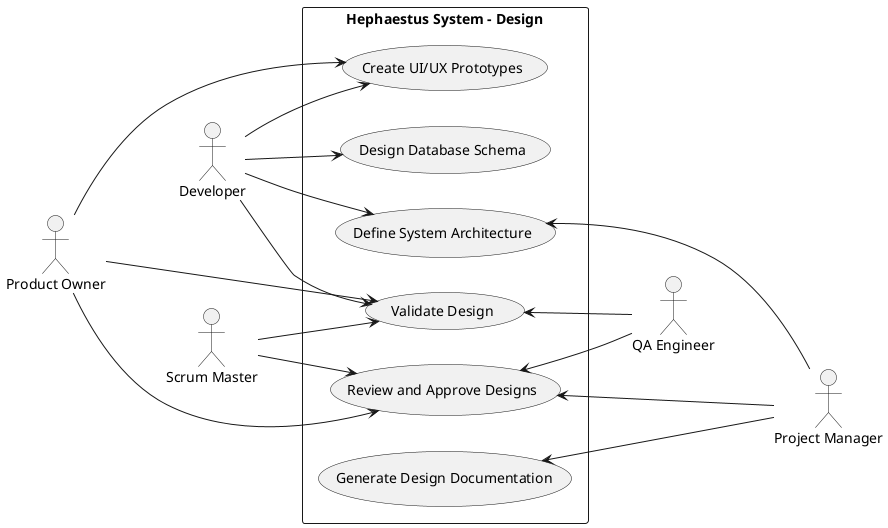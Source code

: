 @startuml
left to right direction
skinparam backgroundColor transparent
skinparam packageStyle rectangle

actor "Project Manager" as PM
actor Developer
actor "Product Owner" as PO
actor "Scrum Master" as SM
actor "QA Engineer" as QA

rectangle "Hephaestus System - Design" {
  usecase "Define System Architecture" as DSA
  usecase "Design Database Schema" as DDS
  usecase "Create UI/UX Prototypes" as CUP
  usecase "Review and Approve Designs" as RAD
  usecase "Generate Design Documentation" as GDD
  usecase "Validate Design" as VD
}

PM -up-> DSA
PM -up-> RAD
PM -up--> GDD

Developer --> DSA
Developer --> DDS
Developer --> CUP
Developer --> VD

PO ---> CUP
PO ---> RAD
PO ---> VD

SM --> RAD
SM --> VD

QA -up-> RAD
QA -up-> VD
@enduml

